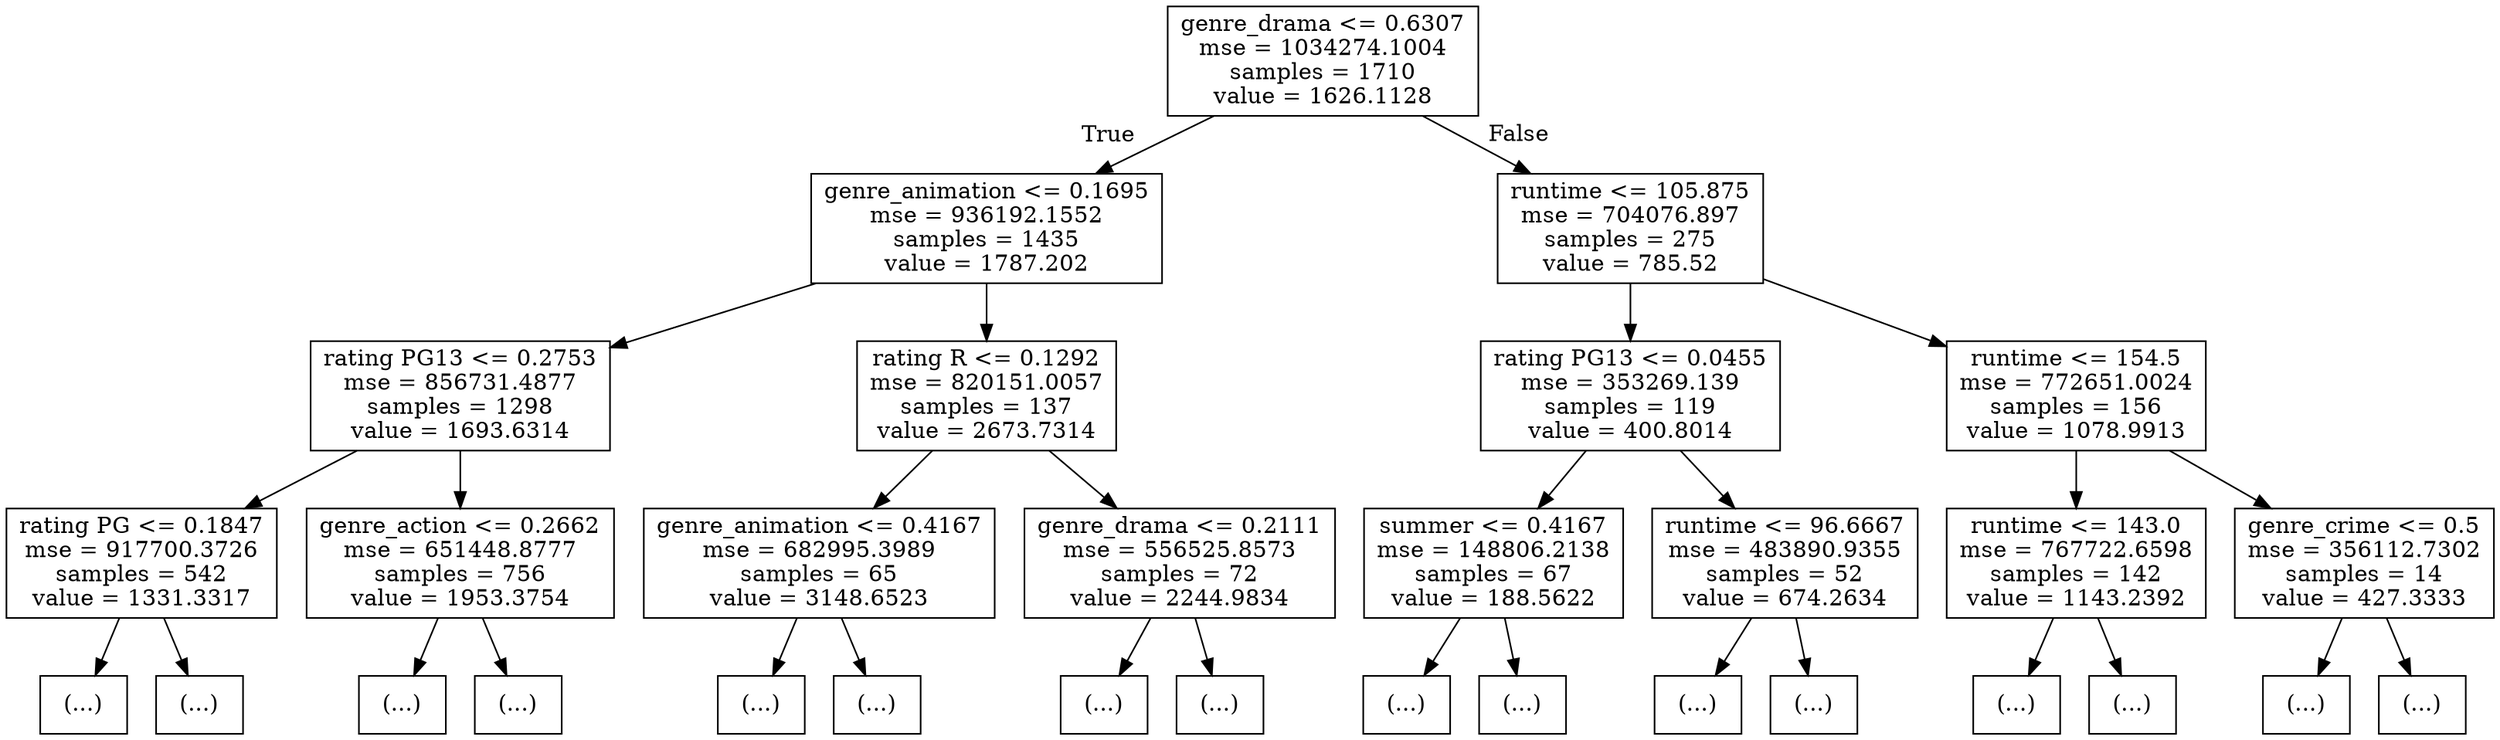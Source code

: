 digraph Tree {
node [shape=box] ;
0 [label="genre_drama <= 0.6307\nmse = 1034274.1004\nsamples = 1710\nvalue = 1626.1128"] ;
1 [label="genre_animation <= 0.1695\nmse = 936192.1552\nsamples = 1435\nvalue = 1787.202"] ;
0 -> 1 [labeldistance=2.5, labelangle=45, headlabel="True"] ;
2 [label="rating PG13 <= 0.2753\nmse = 856731.4877\nsamples = 1298\nvalue = 1693.6314"] ;
1 -> 2 ;
3 [label="rating PG <= 0.1847\nmse = 917700.3726\nsamples = 542\nvalue = 1331.3317"] ;
2 -> 3 ;
4 [label="(...)"] ;
3 -> 4 ;
5 [label="(...)"] ;
3 -> 5 ;
6 [label="genre_action <= 0.2662\nmse = 651448.8777\nsamples = 756\nvalue = 1953.3754"] ;
2 -> 6 ;
7 [label="(...)"] ;
6 -> 7 ;
8 [label="(...)"] ;
6 -> 8 ;
9 [label="rating R <= 0.1292\nmse = 820151.0057\nsamples = 137\nvalue = 2673.7314"] ;
1 -> 9 ;
10 [label="genre_animation <= 0.4167\nmse = 682995.3989\nsamples = 65\nvalue = 3148.6523"] ;
9 -> 10 ;
11 [label="(...)"] ;
10 -> 11 ;
12 [label="(...)"] ;
10 -> 12 ;
13 [label="genre_drama <= 0.2111\nmse = 556525.8573\nsamples = 72\nvalue = 2244.9834"] ;
9 -> 13 ;
14 [label="(...)"] ;
13 -> 14 ;
15 [label="(...)"] ;
13 -> 15 ;
16 [label="runtime <= 105.875\nmse = 704076.897\nsamples = 275\nvalue = 785.52"] ;
0 -> 16 [labeldistance=2.5, labelangle=-45, headlabel="False"] ;
17 [label="rating PG13 <= 0.0455\nmse = 353269.139\nsamples = 119\nvalue = 400.8014"] ;
16 -> 17 ;
18 [label="summer <= 0.4167\nmse = 148806.2138\nsamples = 67\nvalue = 188.5622"] ;
17 -> 18 ;
19 [label="(...)"] ;
18 -> 19 ;
20 [label="(...)"] ;
18 -> 20 ;
21 [label="runtime <= 96.6667\nmse = 483890.9355\nsamples = 52\nvalue = 674.2634"] ;
17 -> 21 ;
22 [label="(...)"] ;
21 -> 22 ;
23 [label="(...)"] ;
21 -> 23 ;
24 [label="runtime <= 154.5\nmse = 772651.0024\nsamples = 156\nvalue = 1078.9913"] ;
16 -> 24 ;
25 [label="runtime <= 143.0\nmse = 767722.6598\nsamples = 142\nvalue = 1143.2392"] ;
24 -> 25 ;
26 [label="(...)"] ;
25 -> 26 ;
27 [label="(...)"] ;
25 -> 27 ;
28 [label="genre_crime <= 0.5\nmse = 356112.7302\nsamples = 14\nvalue = 427.3333"] ;
24 -> 28 ;
29 [label="(...)"] ;
28 -> 29 ;
30 [label="(...)"] ;
28 -> 30 ;
}